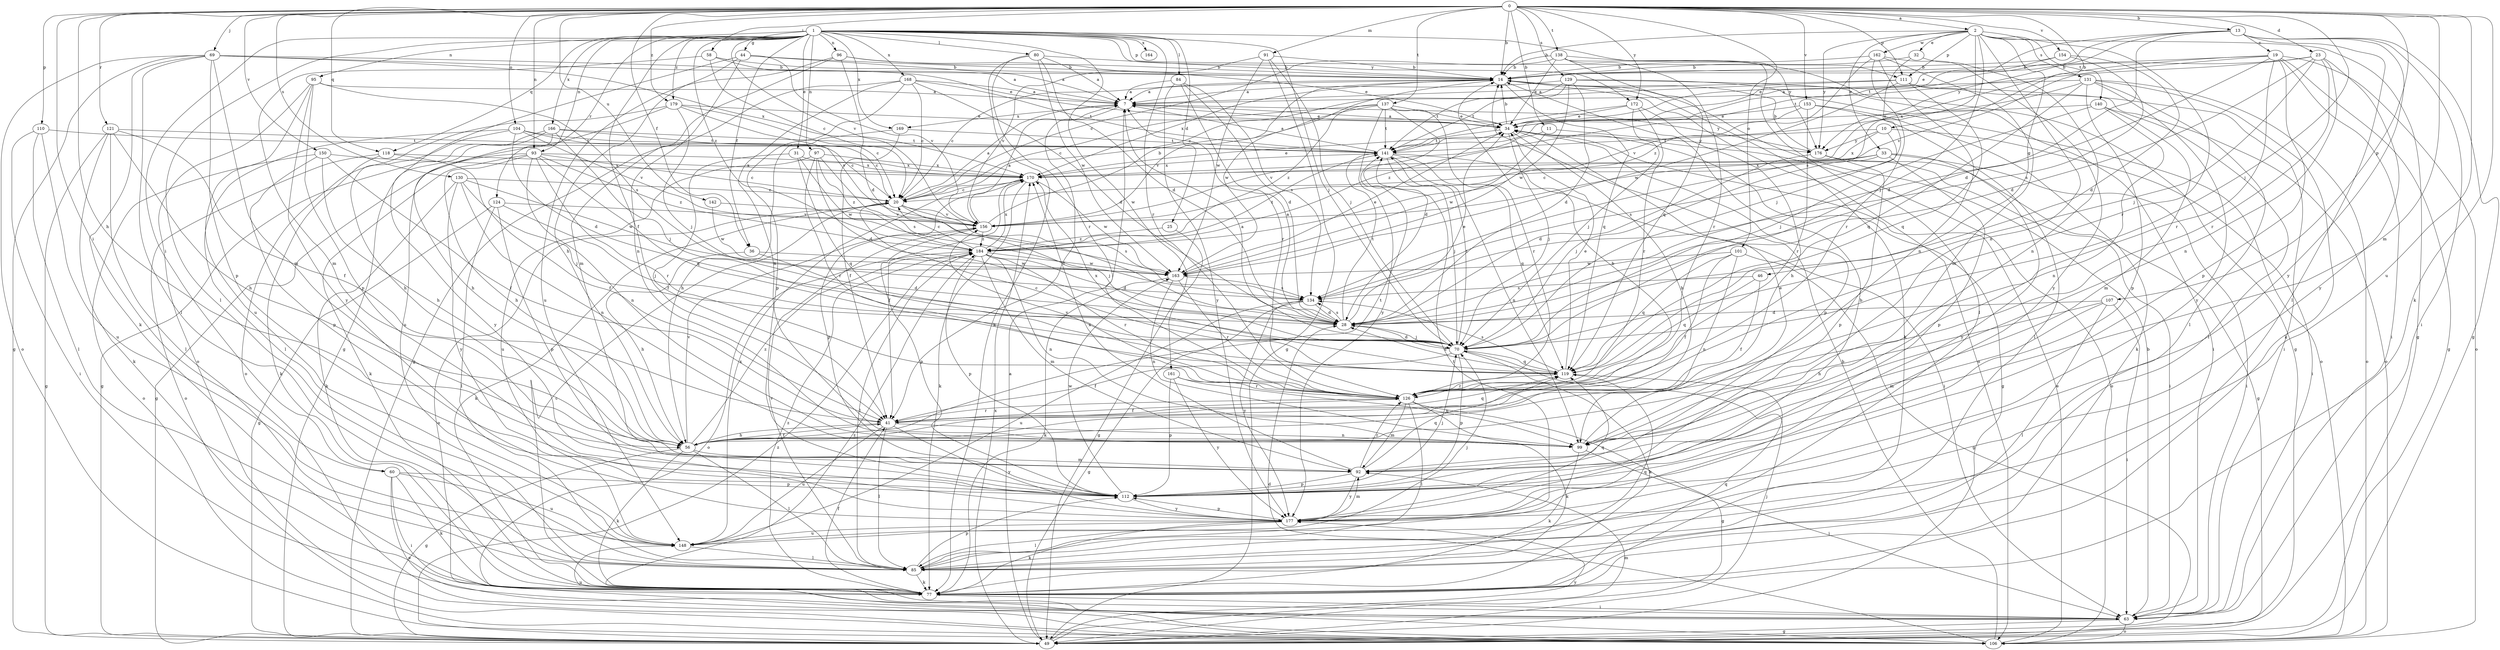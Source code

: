 strict digraph  {
0;
1;
2;
7;
10;
11;
13;
14;
19;
20;
23;
25;
28;
31;
32;
33;
34;
36;
41;
44;
46;
49;
56;
58;
60;
63;
69;
70;
77;
80;
84;
85;
91;
92;
93;
95;
96;
97;
99;
101;
104;
106;
107;
110;
111;
112;
118;
119;
121;
124;
126;
129;
130;
131;
134;
137;
138;
140;
141;
142;
148;
150;
153;
154;
156;
161;
162;
163;
164;
166;
168;
169;
170;
172;
176;
177;
179;
184;
0 -> 2  [label=a];
0 -> 10  [label=b];
0 -> 11  [label=b];
0 -> 13  [label=b];
0 -> 14  [label=b];
0 -> 23  [label=d];
0 -> 36  [label=f];
0 -> 56  [label=h];
0 -> 58  [label=i];
0 -> 60  [label=i];
0 -> 69  [label=j];
0 -> 70  [label=j];
0 -> 77  [label=k];
0 -> 91  [label=m];
0 -> 92  [label=m];
0 -> 93  [label=n];
0 -> 101  [label=o];
0 -> 104  [label=o];
0 -> 107  [label=p];
0 -> 110  [label=p];
0 -> 111  [label=p];
0 -> 118  [label=q];
0 -> 121  [label=r];
0 -> 129  [label=s];
0 -> 130  [label=s];
0 -> 137  [label=t];
0 -> 138  [label=t];
0 -> 142  [label=u];
0 -> 148  [label=u];
0 -> 150  [label=v];
0 -> 153  [label=v];
0 -> 154  [label=v];
0 -> 172  [label=y];
0 -> 179  [label=z];
1 -> 25  [label=d];
1 -> 31  [label=e];
1 -> 36  [label=f];
1 -> 41  [label=f];
1 -> 44  [label=g];
1 -> 60  [label=i];
1 -> 70  [label=j];
1 -> 80  [label=l];
1 -> 84  [label=l];
1 -> 85  [label=l];
1 -> 93  [label=n];
1 -> 95  [label=n];
1 -> 96  [label=n];
1 -> 97  [label=n];
1 -> 111  [label=p];
1 -> 118  [label=q];
1 -> 124  [label=r];
1 -> 126  [label=r];
1 -> 156  [label=v];
1 -> 161  [label=w];
1 -> 164  [label=x];
1 -> 166  [label=x];
1 -> 168  [label=x];
1 -> 169  [label=x];
1 -> 172  [label=y];
1 -> 176  [label=y];
1 -> 179  [label=z];
1 -> 184  [label=z];
2 -> 14  [label=b];
2 -> 32  [label=e];
2 -> 33  [label=e];
2 -> 46  [label=g];
2 -> 49  [label=g];
2 -> 70  [label=j];
2 -> 99  [label=n];
2 -> 111  [label=p];
2 -> 126  [label=r];
2 -> 131  [label=s];
2 -> 134  [label=s];
2 -> 140  [label=t];
2 -> 162  [label=w];
2 -> 176  [label=y];
7 -> 34  [label=e];
7 -> 41  [label=f];
7 -> 169  [label=x];
7 -> 176  [label=y];
10 -> 63  [label=i];
10 -> 134  [label=s];
10 -> 141  [label=t];
10 -> 170  [label=x];
10 -> 176  [label=y];
11 -> 156  [label=v];
11 -> 163  [label=w];
11 -> 176  [label=y];
13 -> 19  [label=c];
13 -> 28  [label=d];
13 -> 34  [label=e];
13 -> 49  [label=g];
13 -> 63  [label=i];
13 -> 85  [label=l];
13 -> 141  [label=t];
13 -> 176  [label=y];
13 -> 177  [label=y];
14 -> 7  [label=a];
14 -> 20  [label=c];
14 -> 77  [label=k];
14 -> 106  [label=o];
14 -> 119  [label=q];
14 -> 163  [label=w];
14 -> 170  [label=x];
19 -> 14  [label=b];
19 -> 28  [label=d];
19 -> 49  [label=g];
19 -> 63  [label=i];
19 -> 106  [label=o];
19 -> 112  [label=p];
19 -> 126  [label=r];
19 -> 156  [label=v];
19 -> 170  [label=x];
20 -> 7  [label=a];
20 -> 70  [label=j];
20 -> 77  [label=k];
20 -> 106  [label=o];
20 -> 134  [label=s];
20 -> 156  [label=v];
23 -> 14  [label=b];
23 -> 28  [label=d];
23 -> 70  [label=j];
23 -> 99  [label=n];
23 -> 126  [label=r];
23 -> 141  [label=t];
23 -> 177  [label=y];
25 -> 49  [label=g];
25 -> 184  [label=z];
28 -> 7  [label=a];
28 -> 34  [label=e];
28 -> 70  [label=j];
28 -> 134  [label=s];
28 -> 141  [label=t];
31 -> 41  [label=f];
31 -> 119  [label=q];
31 -> 163  [label=w];
31 -> 170  [label=x];
32 -> 14  [label=b];
32 -> 70  [label=j];
32 -> 99  [label=n];
33 -> 20  [label=c];
33 -> 63  [label=i];
33 -> 70  [label=j];
33 -> 112  [label=p];
33 -> 170  [label=x];
33 -> 177  [label=y];
34 -> 7  [label=a];
34 -> 14  [label=b];
34 -> 49  [label=g];
34 -> 56  [label=h];
34 -> 70  [label=j];
34 -> 106  [label=o];
34 -> 112  [label=p];
34 -> 141  [label=t];
36 -> 28  [label=d];
36 -> 56  [label=h];
36 -> 163  [label=w];
41 -> 56  [label=h];
41 -> 85  [label=l];
41 -> 99  [label=n];
41 -> 119  [label=q];
41 -> 126  [label=r];
41 -> 148  [label=u];
41 -> 177  [label=y];
44 -> 7  [label=a];
44 -> 14  [label=b];
44 -> 49  [label=g];
44 -> 56  [label=h];
44 -> 99  [label=n];
44 -> 156  [label=v];
46 -> 41  [label=f];
46 -> 119  [label=q];
46 -> 134  [label=s];
49 -> 7  [label=a];
49 -> 70  [label=j];
49 -> 92  [label=m];
49 -> 170  [label=x];
49 -> 177  [label=y];
49 -> 184  [label=z];
56 -> 14  [label=b];
56 -> 41  [label=f];
56 -> 49  [label=g];
56 -> 77  [label=k];
56 -> 85  [label=l];
56 -> 92  [label=m];
56 -> 141  [label=t];
56 -> 156  [label=v];
56 -> 184  [label=z];
58 -> 7  [label=a];
58 -> 14  [label=b];
58 -> 20  [label=c];
58 -> 92  [label=m];
60 -> 63  [label=i];
60 -> 77  [label=k];
60 -> 106  [label=o];
60 -> 112  [label=p];
60 -> 148  [label=u];
63 -> 14  [label=b];
63 -> 49  [label=g];
63 -> 106  [label=o];
63 -> 148  [label=u];
63 -> 184  [label=z];
69 -> 14  [label=b];
69 -> 34  [label=e];
69 -> 49  [label=g];
69 -> 77  [label=k];
69 -> 85  [label=l];
69 -> 92  [label=m];
69 -> 106  [label=o];
69 -> 112  [label=p];
69 -> 170  [label=x];
70 -> 7  [label=a];
70 -> 28  [label=d];
70 -> 41  [label=f];
70 -> 77  [label=k];
70 -> 112  [label=p];
70 -> 119  [label=q];
70 -> 141  [label=t];
77 -> 20  [label=c];
77 -> 41  [label=f];
77 -> 63  [label=i];
77 -> 119  [label=q];
77 -> 184  [label=z];
80 -> 7  [label=a];
80 -> 14  [label=b];
80 -> 28  [label=d];
80 -> 77  [label=k];
80 -> 126  [label=r];
80 -> 163  [label=w];
84 -> 7  [label=a];
84 -> 28  [label=d];
84 -> 126  [label=r];
84 -> 134  [label=s];
84 -> 177  [label=y];
85 -> 77  [label=k];
85 -> 112  [label=p];
85 -> 119  [label=q];
85 -> 141  [label=t];
85 -> 156  [label=v];
91 -> 14  [label=b];
91 -> 49  [label=g];
91 -> 70  [label=j];
91 -> 156  [label=v];
91 -> 163  [label=w];
92 -> 112  [label=p];
92 -> 119  [label=q];
92 -> 126  [label=r];
92 -> 170  [label=x];
92 -> 177  [label=y];
93 -> 20  [label=c];
93 -> 49  [label=g];
93 -> 56  [label=h];
93 -> 77  [label=k];
93 -> 99  [label=n];
93 -> 119  [label=q];
93 -> 126  [label=r];
93 -> 170  [label=x];
93 -> 184  [label=z];
95 -> 7  [label=a];
95 -> 106  [label=o];
95 -> 112  [label=p];
95 -> 134  [label=s];
95 -> 148  [label=u];
95 -> 177  [label=y];
96 -> 14  [label=b];
96 -> 28  [label=d];
96 -> 34  [label=e];
96 -> 92  [label=m];
96 -> 148  [label=u];
97 -> 28  [label=d];
97 -> 126  [label=r];
97 -> 134  [label=s];
97 -> 148  [label=u];
97 -> 170  [label=x];
97 -> 184  [label=z];
99 -> 34  [label=e];
99 -> 63  [label=i];
99 -> 77  [label=k];
101 -> 41  [label=f];
101 -> 49  [label=g];
101 -> 99  [label=n];
101 -> 119  [label=q];
101 -> 163  [label=w];
104 -> 20  [label=c];
104 -> 28  [label=d];
104 -> 56  [label=h];
104 -> 85  [label=l];
104 -> 141  [label=t];
104 -> 156  [label=v];
106 -> 14  [label=b];
106 -> 28  [label=d];
106 -> 34  [label=e];
107 -> 28  [label=d];
107 -> 56  [label=h];
107 -> 63  [label=i];
107 -> 85  [label=l];
107 -> 92  [label=m];
110 -> 63  [label=i];
110 -> 85  [label=l];
110 -> 141  [label=t];
110 -> 148  [label=u];
111 -> 7  [label=a];
111 -> 63  [label=i];
111 -> 106  [label=o];
111 -> 119  [label=q];
111 -> 141  [label=t];
111 -> 163  [label=w];
112 -> 70  [label=j];
112 -> 163  [label=w];
112 -> 177  [label=y];
118 -> 41  [label=f];
118 -> 77  [label=k];
118 -> 106  [label=o];
118 -> 170  [label=x];
119 -> 20  [label=c];
119 -> 28  [label=d];
119 -> 34  [label=e];
119 -> 126  [label=r];
119 -> 134  [label=s];
119 -> 170  [label=x];
121 -> 41  [label=f];
121 -> 49  [label=g];
121 -> 56  [label=h];
121 -> 77  [label=k];
121 -> 85  [label=l];
121 -> 141  [label=t];
124 -> 49  [label=g];
124 -> 70  [label=j];
124 -> 85  [label=l];
124 -> 112  [label=p];
124 -> 156  [label=v];
126 -> 41  [label=f];
126 -> 49  [label=g];
126 -> 77  [label=k];
126 -> 85  [label=l];
126 -> 92  [label=m];
126 -> 156  [label=v];
129 -> 7  [label=a];
129 -> 20  [label=c];
129 -> 28  [label=d];
129 -> 63  [label=i];
129 -> 106  [label=o];
129 -> 141  [label=t];
129 -> 163  [label=w];
130 -> 20  [label=c];
130 -> 70  [label=j];
130 -> 77  [label=k];
130 -> 99  [label=n];
130 -> 163  [label=w];
130 -> 177  [label=y];
131 -> 7  [label=a];
131 -> 77  [label=k];
131 -> 85  [label=l];
131 -> 106  [label=o];
131 -> 112  [label=p];
131 -> 119  [label=q];
131 -> 156  [label=v];
131 -> 177  [label=y];
134 -> 28  [label=d];
134 -> 49  [label=g];
134 -> 148  [label=u];
134 -> 177  [label=y];
137 -> 20  [label=c];
137 -> 28  [label=d];
137 -> 34  [label=e];
137 -> 126  [label=r];
137 -> 141  [label=t];
137 -> 156  [label=v];
137 -> 177  [label=y];
137 -> 184  [label=z];
138 -> 14  [label=b];
138 -> 20  [label=c];
138 -> 34  [label=e];
138 -> 49  [label=g];
138 -> 85  [label=l];
138 -> 119  [label=q];
138 -> 126  [label=r];
140 -> 34  [label=e];
140 -> 70  [label=j];
140 -> 85  [label=l];
140 -> 92  [label=m];
140 -> 99  [label=n];
141 -> 7  [label=a];
141 -> 63  [label=i];
141 -> 70  [label=j];
141 -> 99  [label=n];
141 -> 119  [label=q];
141 -> 170  [label=x];
142 -> 156  [label=v];
142 -> 163  [label=w];
148 -> 70  [label=j];
148 -> 85  [label=l];
148 -> 170  [label=x];
150 -> 41  [label=f];
150 -> 56  [label=h];
150 -> 106  [label=o];
150 -> 112  [label=p];
150 -> 170  [label=x];
153 -> 34  [label=e];
153 -> 77  [label=k];
153 -> 85  [label=l];
153 -> 126  [label=r];
153 -> 184  [label=z];
154 -> 14  [label=b];
154 -> 28  [label=d];
154 -> 34  [label=e];
154 -> 134  [label=s];
156 -> 7  [label=a];
156 -> 14  [label=b];
156 -> 112  [label=p];
156 -> 184  [label=z];
161 -> 99  [label=n];
161 -> 112  [label=p];
161 -> 126  [label=r];
161 -> 177  [label=y];
162 -> 14  [label=b];
162 -> 92  [label=m];
162 -> 99  [label=n];
162 -> 126  [label=r];
162 -> 177  [label=y];
162 -> 184  [label=z];
163 -> 34  [label=e];
163 -> 77  [label=k];
163 -> 99  [label=n];
163 -> 126  [label=r];
163 -> 134  [label=s];
166 -> 20  [label=c];
166 -> 49  [label=g];
166 -> 56  [label=h];
166 -> 70  [label=j];
166 -> 141  [label=t];
166 -> 177  [label=y];
168 -> 7  [label=a];
168 -> 20  [label=c];
168 -> 28  [label=d];
168 -> 49  [label=g];
168 -> 99  [label=n];
168 -> 112  [label=p];
168 -> 141  [label=t];
169 -> 41  [label=f];
169 -> 56  [label=h];
169 -> 141  [label=t];
170 -> 20  [label=c];
170 -> 34  [label=e];
170 -> 41  [label=f];
170 -> 77  [label=k];
170 -> 112  [label=p];
170 -> 163  [label=w];
172 -> 34  [label=e];
172 -> 56  [label=h];
172 -> 70  [label=j];
172 -> 126  [label=r];
172 -> 141  [label=t];
176 -> 14  [label=b];
176 -> 28  [label=d];
176 -> 49  [label=g];
176 -> 63  [label=i];
176 -> 112  [label=p];
177 -> 14  [label=b];
177 -> 77  [label=k];
177 -> 85  [label=l];
177 -> 92  [label=m];
177 -> 112  [label=p];
177 -> 119  [label=q];
177 -> 148  [label=u];
179 -> 20  [label=c];
179 -> 34  [label=e];
179 -> 70  [label=j];
179 -> 106  [label=o];
179 -> 148  [label=u];
179 -> 156  [label=v];
184 -> 20  [label=c];
184 -> 28  [label=d];
184 -> 85  [label=l];
184 -> 92  [label=m];
184 -> 99  [label=n];
184 -> 106  [label=o];
184 -> 112  [label=p];
184 -> 126  [label=r];
184 -> 141  [label=t];
184 -> 163  [label=w];
184 -> 170  [label=x];
}
